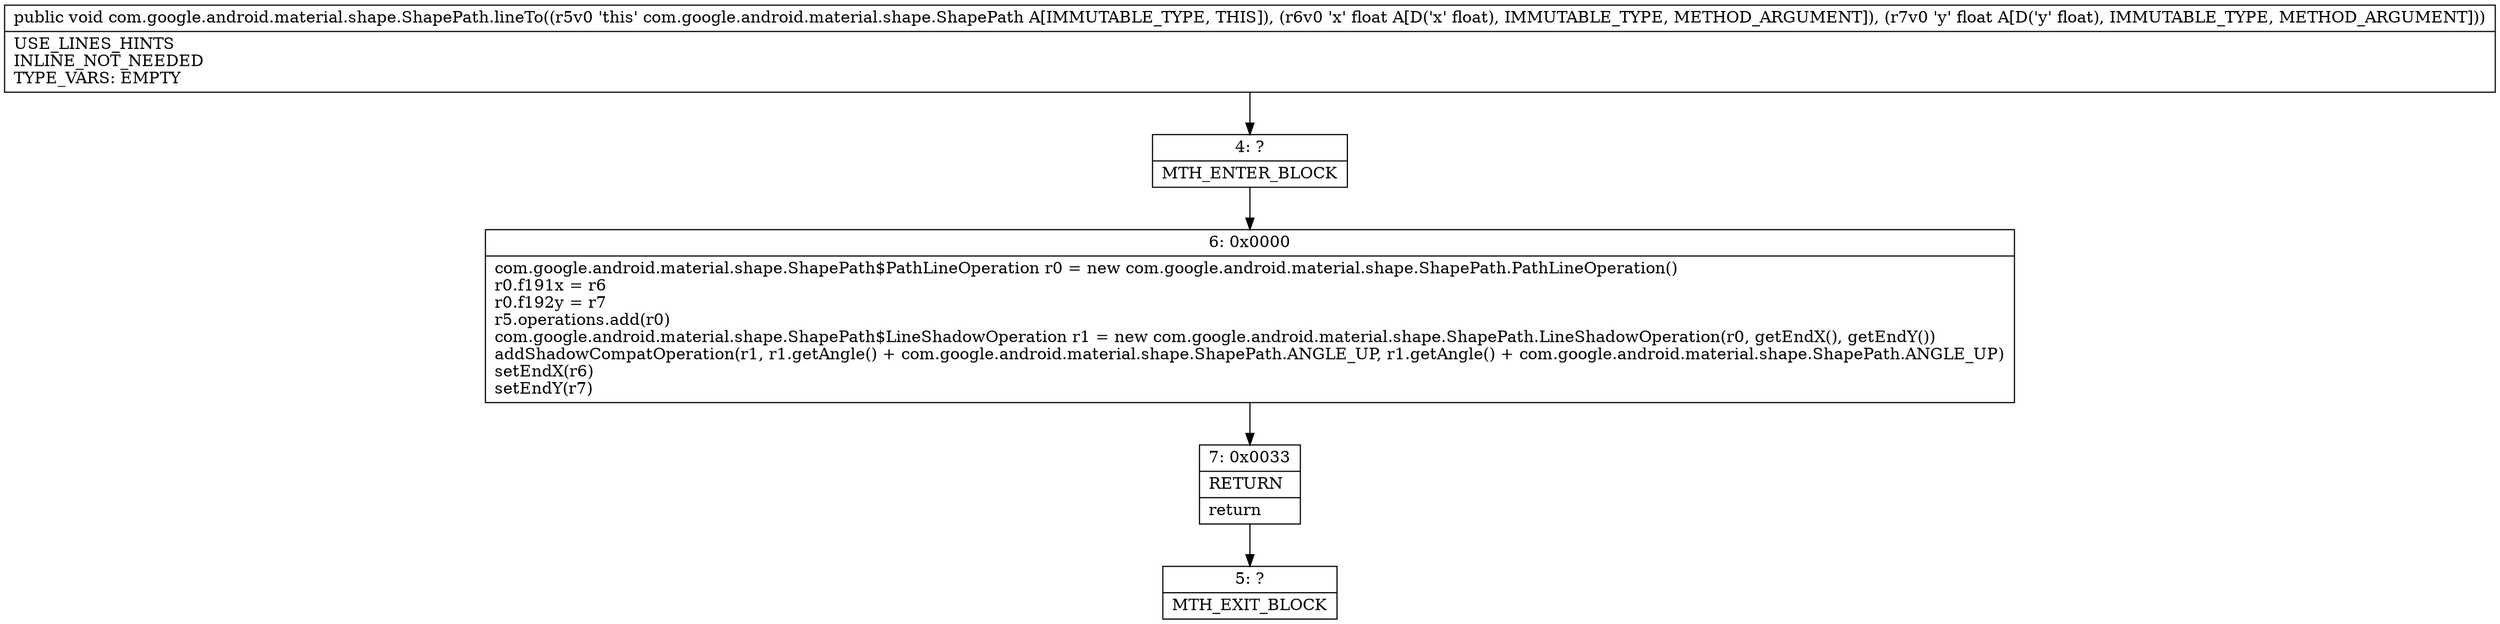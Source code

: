 digraph "CFG forcom.google.android.material.shape.ShapePath.lineTo(FF)V" {
Node_4 [shape=record,label="{4\:\ ?|MTH_ENTER_BLOCK\l}"];
Node_6 [shape=record,label="{6\:\ 0x0000|com.google.android.material.shape.ShapePath$PathLineOperation r0 = new com.google.android.material.shape.ShapePath.PathLineOperation()\lr0.f191x = r6\lr0.f192y = r7\lr5.operations.add(r0)\lcom.google.android.material.shape.ShapePath$LineShadowOperation r1 = new com.google.android.material.shape.ShapePath.LineShadowOperation(r0, getEndX(), getEndY())\laddShadowCompatOperation(r1, r1.getAngle() + com.google.android.material.shape.ShapePath.ANGLE_UP, r1.getAngle() + com.google.android.material.shape.ShapePath.ANGLE_UP)\lsetEndX(r6)\lsetEndY(r7)\l}"];
Node_7 [shape=record,label="{7\:\ 0x0033|RETURN\l|return\l}"];
Node_5 [shape=record,label="{5\:\ ?|MTH_EXIT_BLOCK\l}"];
MethodNode[shape=record,label="{public void com.google.android.material.shape.ShapePath.lineTo((r5v0 'this' com.google.android.material.shape.ShapePath A[IMMUTABLE_TYPE, THIS]), (r6v0 'x' float A[D('x' float), IMMUTABLE_TYPE, METHOD_ARGUMENT]), (r7v0 'y' float A[D('y' float), IMMUTABLE_TYPE, METHOD_ARGUMENT]))  | USE_LINES_HINTS\lINLINE_NOT_NEEDED\lTYPE_VARS: EMPTY\l}"];
MethodNode -> Node_4;Node_4 -> Node_6;
Node_6 -> Node_7;
Node_7 -> Node_5;
}

